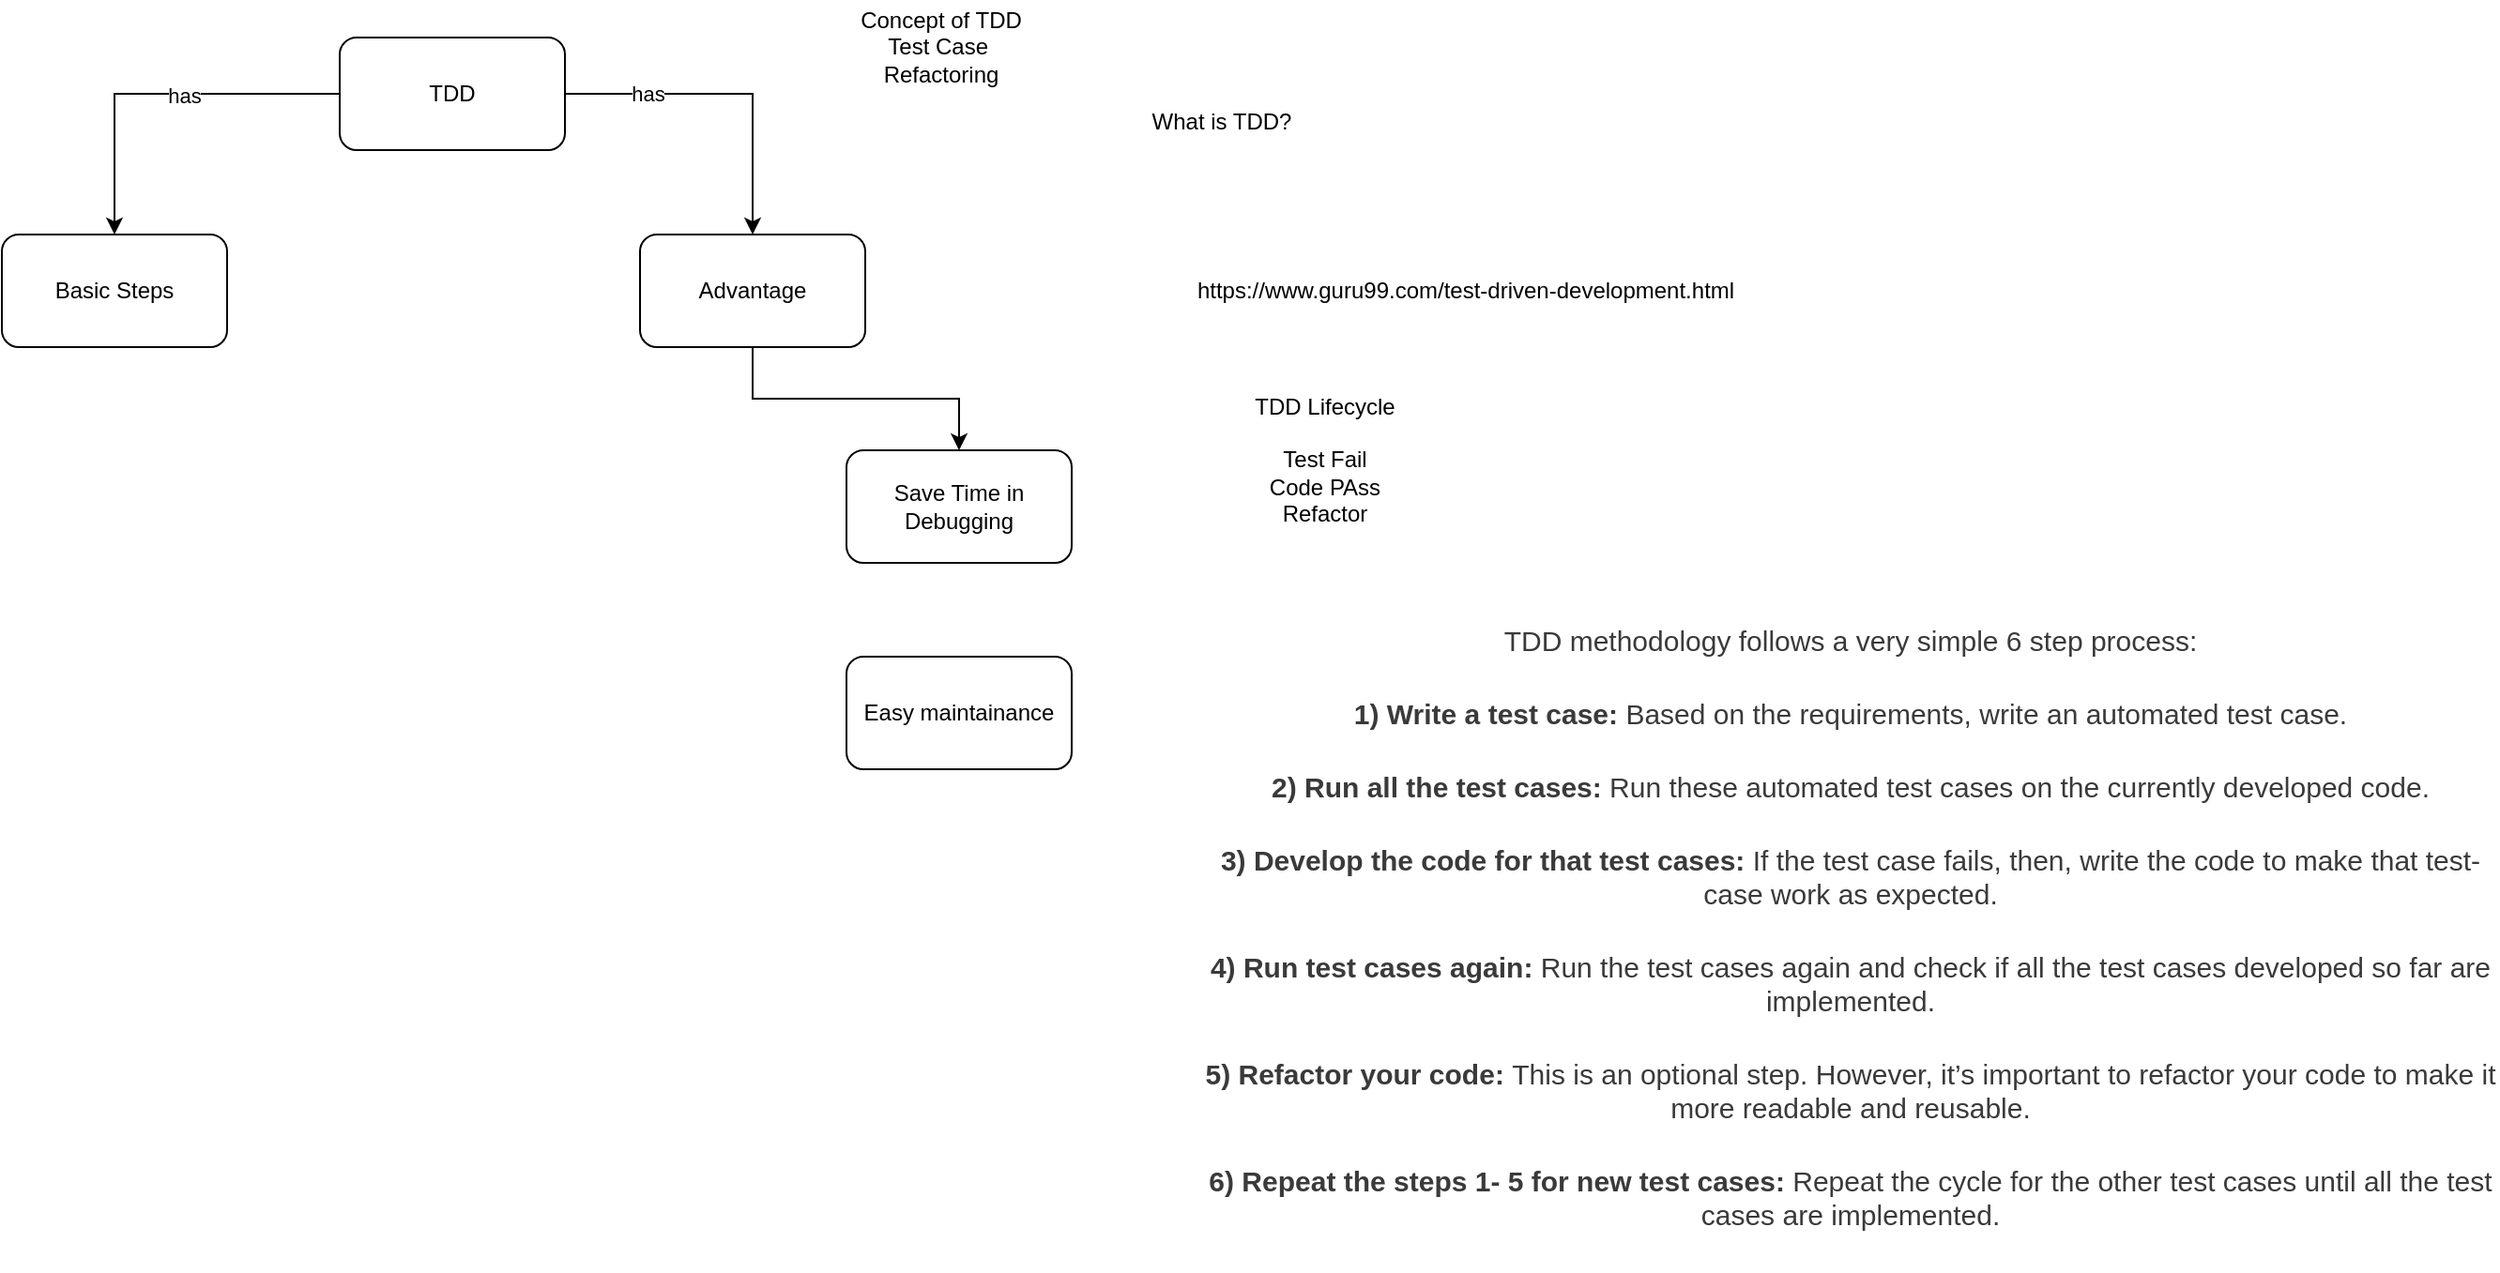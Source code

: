 <mxfile version="15.5.9" type="github">
  <diagram id="XblzcxGRHUzjr9p-0842" name="Page-1">
    <mxGraphModel dx="1666" dy="794" grid="1" gridSize="10" guides="1" tooltips="1" connect="1" arrows="1" fold="1" page="1" pageScale="1" pageWidth="1654" pageHeight="1169" math="0" shadow="0">
      <root>
        <mxCell id="0" />
        <mxCell id="1" parent="0" />
        <mxCell id="oWt1c-0w8IS1T-IPn0zn-2" value="https://www.guru99.com/test-driven-development.html" style="text;html=1;strokeColor=none;fillColor=none;align=center;verticalAlign=middle;whiteSpace=wrap;rounded=0;" parent="1" vertex="1">
          <mxGeometry x="980" y="170" width="300" height="30" as="geometry" />
        </mxCell>
        <mxCell id="oWt1c-0w8IS1T-IPn0zn-8" style="edgeStyle=orthogonalEdgeStyle;rounded=0;orthogonalLoop=1;jettySize=auto;html=1;entryX=0.5;entryY=0;entryDx=0;entryDy=0;" parent="1" source="oWt1c-0w8IS1T-IPn0zn-3" target="oWt1c-0w8IS1T-IPn0zn-5" edge="1">
          <mxGeometry relative="1" as="geometry" />
        </mxCell>
        <mxCell id="oWt1c-0w8IS1T-IPn0zn-10" value="has" style="edgeLabel;html=1;align=center;verticalAlign=middle;resizable=0;points=[];" parent="oWt1c-0w8IS1T-IPn0zn-8" vertex="1" connectable="0">
          <mxGeometry x="-0.149" y="1" relative="1" as="geometry">
            <mxPoint as="offset" />
          </mxGeometry>
        </mxCell>
        <mxCell id="oWt1c-0w8IS1T-IPn0zn-9" style="edgeStyle=orthogonalEdgeStyle;rounded=0;orthogonalLoop=1;jettySize=auto;html=1;entryX=0.5;entryY=0;entryDx=0;entryDy=0;" parent="1" source="oWt1c-0w8IS1T-IPn0zn-3" target="oWt1c-0w8IS1T-IPn0zn-6" edge="1">
          <mxGeometry relative="1" as="geometry" />
        </mxCell>
        <mxCell id="oWt1c-0w8IS1T-IPn0zn-11" value="has" style="edgeLabel;html=1;align=center;verticalAlign=middle;resizable=0;points=[];" parent="oWt1c-0w8IS1T-IPn0zn-9" vertex="1" connectable="0">
          <mxGeometry x="-0.497" relative="1" as="geometry">
            <mxPoint as="offset" />
          </mxGeometry>
        </mxCell>
        <mxCell id="oWt1c-0w8IS1T-IPn0zn-3" value="TDD" style="rounded=1;whiteSpace=wrap;html=1;" parent="1" vertex="1">
          <mxGeometry x="530" y="50" width="120" height="60" as="geometry" />
        </mxCell>
        <mxCell id="oWt1c-0w8IS1T-IPn0zn-4" value="What is TDD?" style="text;html=1;strokeColor=none;fillColor=none;align=center;verticalAlign=middle;whiteSpace=wrap;rounded=0;" parent="1" vertex="1">
          <mxGeometry x="950" y="80" width="100" height="30" as="geometry" />
        </mxCell>
        <mxCell id="oWt1c-0w8IS1T-IPn0zn-5" value="Basic Steps" style="rounded=1;whiteSpace=wrap;html=1;" parent="1" vertex="1">
          <mxGeometry x="350" y="155" width="120" height="60" as="geometry" />
        </mxCell>
        <mxCell id="BmqrWhdEjeirKWVDw3WH-3" style="edgeStyle=orthogonalEdgeStyle;rounded=0;orthogonalLoop=1;jettySize=auto;html=1;" edge="1" parent="1" source="oWt1c-0w8IS1T-IPn0zn-6" target="BmqrWhdEjeirKWVDw3WH-2">
          <mxGeometry relative="1" as="geometry" />
        </mxCell>
        <mxCell id="oWt1c-0w8IS1T-IPn0zn-6" value="Advantage" style="rounded=1;whiteSpace=wrap;html=1;" parent="1" vertex="1">
          <mxGeometry x="690" y="155" width="120" height="60" as="geometry" />
        </mxCell>
        <mxCell id="YqAZ2nqPw5MRuWLS1-NX-1" value="Concept of TDD&lt;br&gt;Test Case&amp;nbsp;&lt;br&gt;Refactoring" style="text;html=1;align=center;verticalAlign=middle;resizable=0;points=[];autosize=1;strokeColor=none;fillColor=none;" parent="1" vertex="1">
          <mxGeometry x="800" y="30" width="100" height="50" as="geometry" />
        </mxCell>
        <mxCell id="YqAZ2nqPw5MRuWLS1-NX-3" value="&lt;p style=&quot;font-size: 15px ; border: 0px ; margin: 0px 0px 1.4em ; padding: 0px ; color: rgb(58 , 58 , 58) ; font-family: &amp;#34;work sans&amp;#34; , sans-serif ; background-color: rgb(255 , 255 , 255)&quot;&gt;TDD methodology follows a very simple 6 step process:&lt;/p&gt;&lt;p style=&quot;font-size: 15px ; border: 0px ; margin: 0px 0px 1.4em ; padding: 0px ; color: rgb(58 , 58 , 58) ; font-family: &amp;#34;work sans&amp;#34; , sans-serif ; background-color: rgb(255 , 255 , 255)&quot;&gt;&lt;span style=&quot;border: 0px ; margin: 0px ; padding: 0px ; font-weight: 700&quot;&gt;1) Write a test case:&lt;/span&gt;&amp;nbsp;Based on the requirements, write an automated test case.&lt;/p&gt;&lt;p style=&quot;font-size: 15px ; border: 0px ; margin: 0px 0px 1.4em ; padding: 0px ; color: rgb(58 , 58 , 58) ; font-family: &amp;#34;work sans&amp;#34; , sans-serif ; background-color: rgb(255 , 255 , 255)&quot;&gt;&lt;span style=&quot;border: 0px ; margin: 0px ; padding: 0px ; font-weight: 700&quot;&gt;2) Run all the test cases:&lt;/span&gt;&amp;nbsp;Run these automated test cases on the currently developed code.&lt;/p&gt;&lt;p style=&quot;font-size: 15px ; border: 0px ; margin: 0px 0px 1.4em ; padding: 0px ; color: rgb(58 , 58 , 58) ; font-family: &amp;#34;work sans&amp;#34; , sans-serif ; background-color: rgb(255 , 255 , 255)&quot;&gt;&lt;span style=&quot;border: 0px ; margin: 0px ; padding: 0px ; font-weight: 700&quot;&gt;3) Develop the code for that test cases:&lt;/span&gt;&amp;nbsp;If the test case fails, then, write the code to make that test-case work as expected.&lt;/p&gt;&lt;p style=&quot;font-size: 15px ; border: 0px ; margin: 0px 0px 1.4em ; padding: 0px ; color: rgb(58 , 58 , 58) ; font-family: &amp;#34;work sans&amp;#34; , sans-serif ; background-color: rgb(255 , 255 , 255)&quot;&gt;&lt;span style=&quot;border: 0px ; margin: 0px ; padding: 0px ; font-weight: 700&quot;&gt;4) Run test cases again:&lt;/span&gt;&amp;nbsp;Run the test cases again and check if all the test cases developed so far are implemented.&lt;/p&gt;&lt;p style=&quot;font-size: 15px ; border: 0px ; margin: 0px 0px 1.4em ; padding: 0px ; color: rgb(58 , 58 , 58) ; font-family: &amp;#34;work sans&amp;#34; , sans-serif ; background-color: rgb(255 , 255 , 255)&quot;&gt;&lt;span style=&quot;border: 0px ; margin: 0px ; padding: 0px ; font-weight: 700&quot;&gt;5) Refactor your code:&lt;/span&gt;&amp;nbsp;This is an optional step. However, it’s important to refactor your code to make it more readable and reusable.&lt;/p&gt;&lt;p style=&quot;font-size: 15px ; border: 0px ; margin: 0px 0px 1.4em ; padding: 0px ; color: rgb(58 , 58 , 58) ; font-family: &amp;#34;work sans&amp;#34; , sans-serif ; background-color: rgb(255 , 255 , 255)&quot;&gt;&lt;span style=&quot;border: 0px ; margin: 0px ; padding: 0px ; font-weight: 700&quot;&gt;6) Repeat the steps 1- 5 for new test cases:&lt;/span&gt;&amp;nbsp;Repeat the cycle for the other test cases until all the test cases are implemented.&lt;/p&gt;" style="text;html=1;strokeColor=none;fillColor=none;align=center;verticalAlign=middle;whiteSpace=wrap;rounded=0;" parent="1" vertex="1">
          <mxGeometry x="990" y="520" width="690" height="30" as="geometry" />
        </mxCell>
        <mxCell id="BmqrWhdEjeirKWVDw3WH-1" value="TDD Lifecycle&lt;br&gt;&lt;br&gt;Test Fail&lt;br&gt;Code PAss&lt;br&gt;Refactor" style="text;html=1;strokeColor=none;fillColor=none;align=center;verticalAlign=middle;whiteSpace=wrap;rounded=0;" vertex="1" parent="1">
          <mxGeometry x="960" y="260" width="190" height="30" as="geometry" />
        </mxCell>
        <mxCell id="BmqrWhdEjeirKWVDw3WH-2" value="Save Time in Debugging" style="rounded=1;whiteSpace=wrap;html=1;" vertex="1" parent="1">
          <mxGeometry x="800" y="270" width="120" height="60" as="geometry" />
        </mxCell>
        <mxCell id="BmqrWhdEjeirKWVDw3WH-4" value="Easy maintainance" style="rounded=1;whiteSpace=wrap;html=1;" vertex="1" parent="1">
          <mxGeometry x="800" y="380" width="120" height="60" as="geometry" />
        </mxCell>
      </root>
    </mxGraphModel>
  </diagram>
</mxfile>
